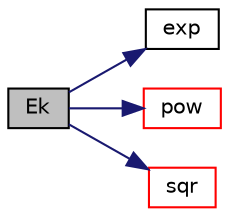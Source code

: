digraph "Ek"
{
  bgcolor="transparent";
  edge [fontname="Helvetica",fontsize="10",labelfontname="Helvetica",labelfontsize="10"];
  node [fontname="Helvetica",fontsize="10",shape=record];
  rankdir="LR";
  Node144242 [label="Ek",height=0.2,width=0.4,color="black", fillcolor="grey75", style="filled", fontcolor="black"];
  Node144242 -> Node144243 [color="midnightblue",fontsize="10",style="solid",fontname="Helvetica"];
  Node144243 [label="exp",height=0.2,width=0.4,color="black",URL="$a21851.html#a12bca6c677fcf0977532179c3cb9bb89"];
  Node144242 -> Node144244 [color="midnightblue",fontsize="10",style="solid",fontname="Helvetica"];
  Node144244 [label="pow",height=0.2,width=0.4,color="red",URL="$a21851.html#a7500c8e9d27a442adc75e287de074c7c"];
  Node144242 -> Node144248 [color="midnightblue",fontsize="10",style="solid",fontname="Helvetica"];
  Node144248 [label="sqr",height=0.2,width=0.4,color="red",URL="$a21851.html#a277dc11c581d53826ab5090b08f3b17b"];
}
